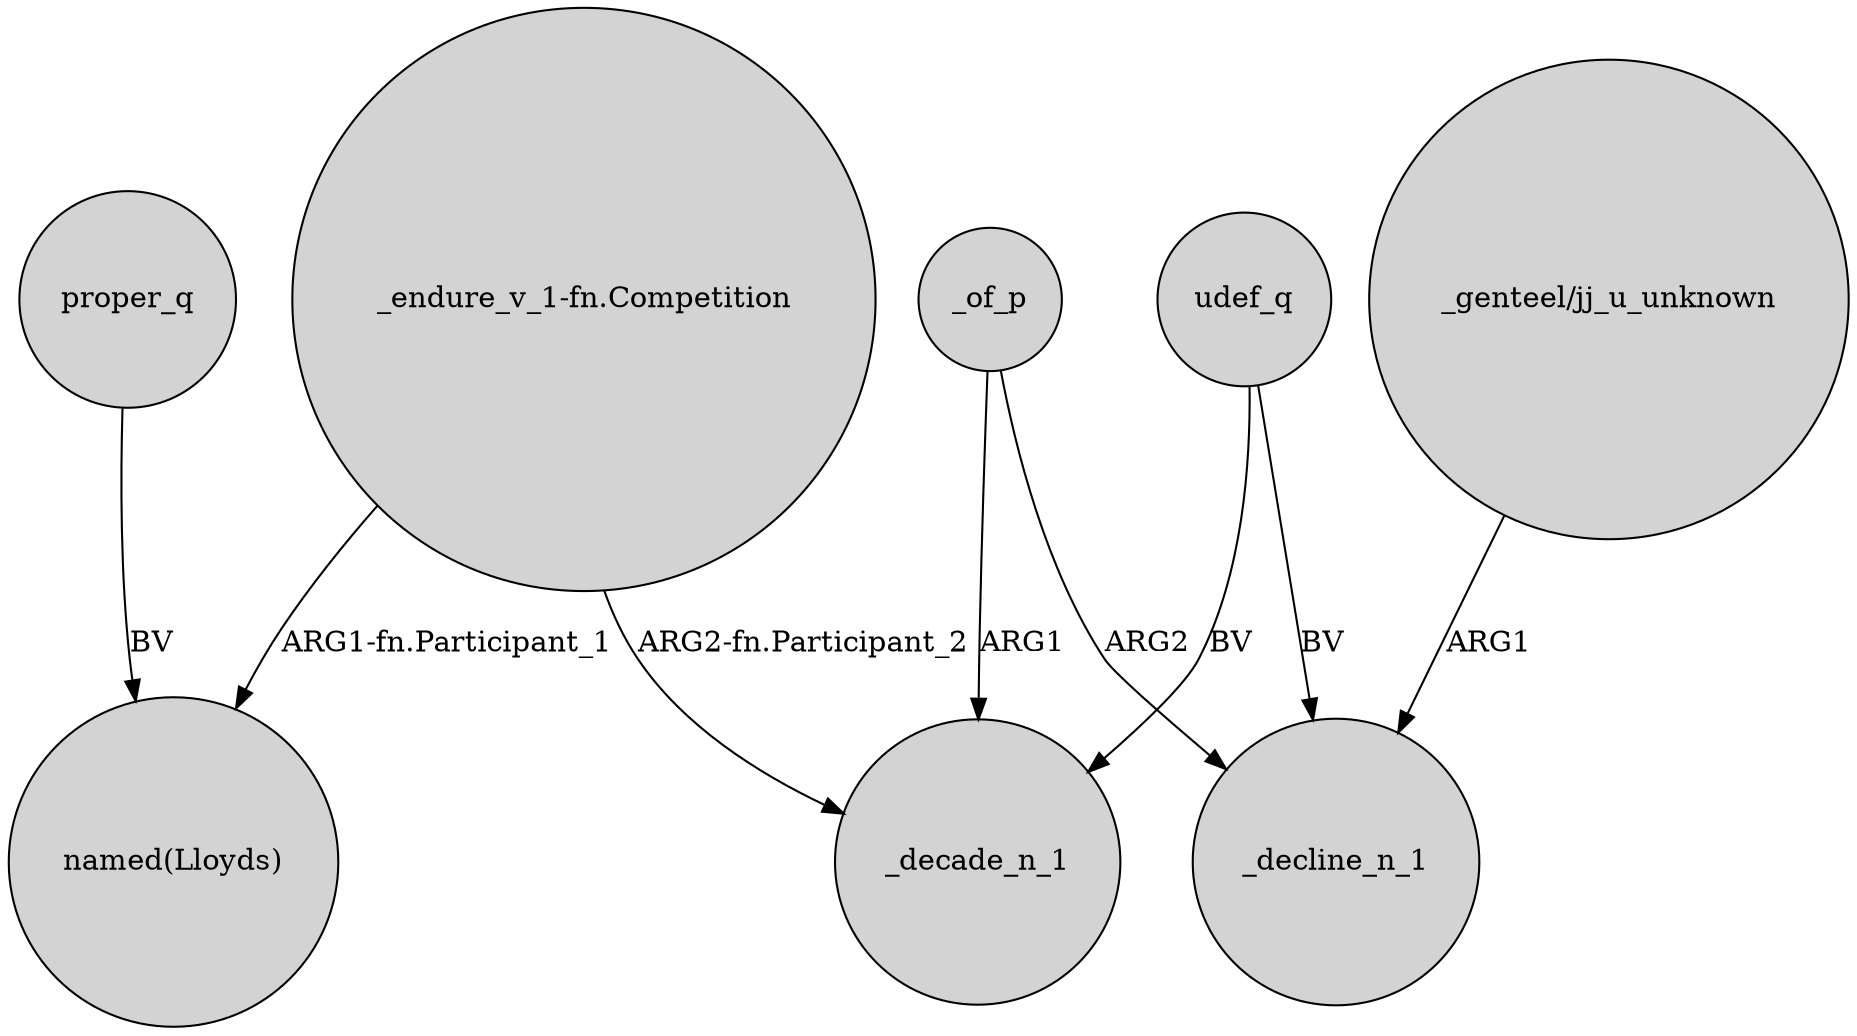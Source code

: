 digraph {
	node [shape=circle style=filled]
	"_endure_v_1-fn.Competition" -> _decade_n_1 [label="ARG2-fn.Participant_2"]
	_of_p -> _decade_n_1 [label=ARG1]
	"_genteel/jj_u_unknown" -> _decline_n_1 [label=ARG1]
	"_endure_v_1-fn.Competition" -> "named(Lloyds)" [label="ARG1-fn.Participant_1"]
	_of_p -> _decline_n_1 [label=ARG2]
	udef_q -> _decade_n_1 [label=BV]
	udef_q -> _decline_n_1 [label=BV]
	proper_q -> "named(Lloyds)" [label=BV]
}
